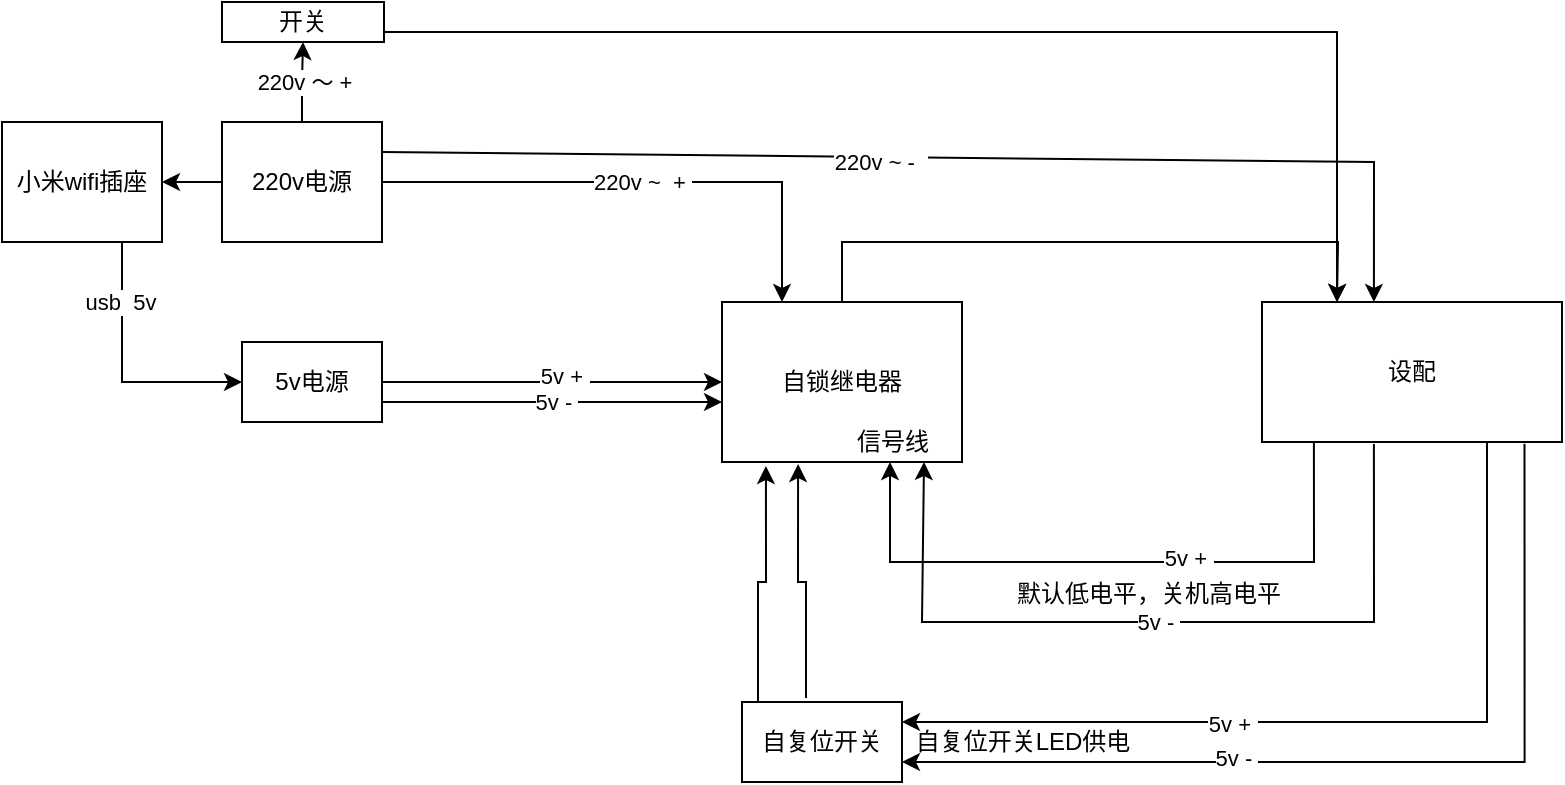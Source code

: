 <mxfile version="17.1.1" type="github">
  <diagram id="GdhvUFtvC-fQR2Oy1b_Q" name="Page-1">
    <mxGraphModel dx="901" dy="487" grid="1" gridSize="10" guides="1" tooltips="1" connect="1" arrows="1" fold="1" page="1" pageScale="1" pageWidth="827" pageHeight="1169" math="0" shadow="0">
      <root>
        <mxCell id="0" />
        <mxCell id="1" parent="0" />
        <mxCell id="pxNG_dInno-5pwJ3HLSa-2" value="自锁继电器" style="rounded=0;whiteSpace=wrap;html=1;" vertex="1" parent="1">
          <mxGeometry x="380" y="290" width="120" height="80" as="geometry" />
        </mxCell>
        <mxCell id="pxNG_dInno-5pwJ3HLSa-30" value="" style="edgeStyle=orthogonalEdgeStyle;rounded=0;orthogonalLoop=1;jettySize=auto;html=1;" edge="1" parent="1" source="pxNG_dInno-5pwJ3HLSa-3" target="pxNG_dInno-5pwJ3HLSa-29">
          <mxGeometry relative="1" as="geometry" />
        </mxCell>
        <mxCell id="pxNG_dInno-5pwJ3HLSa-34" value="220v ～ +" style="edgeLabel;html=1;align=center;verticalAlign=middle;resizable=0;points=[];" vertex="1" connectable="0" parent="pxNG_dInno-5pwJ3HLSa-30">
          <mxGeometry x="0.008" relative="1" as="geometry">
            <mxPoint as="offset" />
          </mxGeometry>
        </mxCell>
        <mxCell id="pxNG_dInno-5pwJ3HLSa-38" value="" style="edgeStyle=orthogonalEdgeStyle;rounded=0;orthogonalLoop=1;jettySize=auto;html=1;" edge="1" parent="1" source="pxNG_dInno-5pwJ3HLSa-3" target="pxNG_dInno-5pwJ3HLSa-37">
          <mxGeometry relative="1" as="geometry" />
        </mxCell>
        <mxCell id="pxNG_dInno-5pwJ3HLSa-3" value="220v电源" style="rounded=0;whiteSpace=wrap;html=1;" vertex="1" parent="1">
          <mxGeometry x="130" y="200" width="80" height="60" as="geometry" />
        </mxCell>
        <mxCell id="pxNG_dInno-5pwJ3HLSa-4" value="220v ~&amp;nbsp; +&amp;nbsp;" style="endArrow=classic;html=1;rounded=0;exitX=1;exitY=0.5;exitDx=0;exitDy=0;entryX=0.25;entryY=0;entryDx=0;entryDy=0;" edge="1" parent="1" source="pxNG_dInno-5pwJ3HLSa-3" target="pxNG_dInno-5pwJ3HLSa-2">
          <mxGeometry width="50" height="50" relative="1" as="geometry">
            <mxPoint x="470" y="430" as="sourcePoint" />
            <mxPoint x="520" y="380" as="targetPoint" />
            <Array as="points">
              <mxPoint x="410" y="230" />
            </Array>
          </mxGeometry>
        </mxCell>
        <mxCell id="pxNG_dInno-5pwJ3HLSa-42" style="edgeStyle=orthogonalEdgeStyle;rounded=0;orthogonalLoop=1;jettySize=auto;html=1;exitX=0.75;exitY=1;exitDx=0;exitDy=0;entryX=1;entryY=0.25;entryDx=0;entryDy=0;" edge="1" parent="1" source="pxNG_dInno-5pwJ3HLSa-5" target="pxNG_dInno-5pwJ3HLSa-14">
          <mxGeometry relative="1" as="geometry" />
        </mxCell>
        <mxCell id="pxNG_dInno-5pwJ3HLSa-44" value="5v +&amp;nbsp;" style="edgeLabel;html=1;align=center;verticalAlign=middle;resizable=0;points=[];" vertex="1" connectable="0" parent="pxNG_dInno-5pwJ3HLSa-42">
          <mxGeometry x="0.236" y="1" relative="1" as="geometry">
            <mxPoint as="offset" />
          </mxGeometry>
        </mxCell>
        <mxCell id="pxNG_dInno-5pwJ3HLSa-43" style="edgeStyle=orthogonalEdgeStyle;rounded=0;orthogonalLoop=1;jettySize=auto;html=1;exitX=0.875;exitY=1.013;exitDx=0;exitDy=0;entryX=1;entryY=0.75;entryDx=0;entryDy=0;exitPerimeter=0;" edge="1" parent="1" source="pxNG_dInno-5pwJ3HLSa-5" target="pxNG_dInno-5pwJ3HLSa-14">
          <mxGeometry relative="1" as="geometry" />
        </mxCell>
        <mxCell id="pxNG_dInno-5pwJ3HLSa-45" value="5v -&amp;nbsp;" style="edgeLabel;html=1;align=center;verticalAlign=middle;resizable=0;points=[];" vertex="1" connectable="0" parent="pxNG_dInno-5pwJ3HLSa-43">
          <mxGeometry x="0.291" y="-2" relative="1" as="geometry">
            <mxPoint as="offset" />
          </mxGeometry>
        </mxCell>
        <mxCell id="pxNG_dInno-5pwJ3HLSa-5" value="设配" style="rounded=0;whiteSpace=wrap;html=1;" vertex="1" parent="1">
          <mxGeometry x="650" y="290" width="150" height="70" as="geometry" />
        </mxCell>
        <mxCell id="pxNG_dInno-5pwJ3HLSa-6" value="" style="endArrow=classic;html=1;rounded=0;exitX=1;exitY=0.25;exitDx=0;exitDy=0;entryX=0.373;entryY=0;entryDx=0;entryDy=0;entryPerimeter=0;" edge="1" parent="1" source="pxNG_dInno-5pwJ3HLSa-3" target="pxNG_dInno-5pwJ3HLSa-5">
          <mxGeometry width="50" height="50" relative="1" as="geometry">
            <mxPoint x="470" y="430" as="sourcePoint" />
            <mxPoint x="520" y="380" as="targetPoint" />
            <Array as="points">
              <mxPoint x="706" y="220" />
            </Array>
          </mxGeometry>
        </mxCell>
        <mxCell id="pxNG_dInno-5pwJ3HLSa-7" value="_" style="edgeLabel;html=1;align=center;verticalAlign=middle;resizable=0;points=[];" vertex="1" connectable="0" parent="pxNG_dInno-5pwJ3HLSa-6">
          <mxGeometry x="-0.118" y="5" relative="1" as="geometry">
            <mxPoint as="offset" />
          </mxGeometry>
        </mxCell>
        <mxCell id="pxNG_dInno-5pwJ3HLSa-8" value="220v ~ -&amp;nbsp;&amp;nbsp;" style="edgeLabel;html=1;align=center;verticalAlign=middle;resizable=0;points=[];" vertex="1" connectable="0" parent="pxNG_dInno-5pwJ3HLSa-6">
          <mxGeometry x="-0.121" y="-2" relative="1" as="geometry">
            <mxPoint as="offset" />
          </mxGeometry>
        </mxCell>
        <mxCell id="pxNG_dInno-5pwJ3HLSa-9" value="" style="endArrow=classic;html=1;rounded=0;exitX=0.5;exitY=0;exitDx=0;exitDy=0;entryX=0.25;entryY=0;entryDx=0;entryDy=0;" edge="1" parent="1" source="pxNG_dInno-5pwJ3HLSa-2" target="pxNG_dInno-5pwJ3HLSa-5">
          <mxGeometry width="50" height="50" relative="1" as="geometry">
            <mxPoint x="470" y="430" as="sourcePoint" />
            <mxPoint x="520" y="380" as="targetPoint" />
            <Array as="points">
              <mxPoint x="440" y="260" />
              <mxPoint x="688" y="260" />
            </Array>
          </mxGeometry>
        </mxCell>
        <mxCell id="pxNG_dInno-5pwJ3HLSa-10" value="" style="endArrow=classic;html=1;rounded=0;exitX=0.173;exitY=1;exitDx=0;exitDy=0;exitPerimeter=0;entryX=0.48;entryY=1;entryDx=0;entryDy=0;entryPerimeter=0;" edge="1" parent="1" source="pxNG_dInno-5pwJ3HLSa-5" target="pxNG_dInno-5pwJ3HLSa-13">
          <mxGeometry width="50" height="50" relative="1" as="geometry">
            <mxPoint x="470" y="430" as="sourcePoint" />
            <mxPoint x="520" y="380" as="targetPoint" />
            <Array as="points">
              <mxPoint x="676" y="420" />
              <mxPoint x="464" y="420" />
            </Array>
          </mxGeometry>
        </mxCell>
        <mxCell id="pxNG_dInno-5pwJ3HLSa-11" value="5v +&amp;nbsp;" style="edgeLabel;html=1;align=center;verticalAlign=middle;resizable=0;points=[];" vertex="1" connectable="0" parent="pxNG_dInno-5pwJ3HLSa-10">
          <mxGeometry x="-0.237" y="-2" relative="1" as="geometry">
            <mxPoint as="offset" />
          </mxGeometry>
        </mxCell>
        <mxCell id="pxNG_dInno-5pwJ3HLSa-12" value="5v -&amp;nbsp;" style="endArrow=classic;html=1;rounded=0;exitX=0.373;exitY=1.014;exitDx=0;exitDy=0;exitPerimeter=0;entryX=0.82;entryY=1;entryDx=0;entryDy=0;entryPerimeter=0;" edge="1" parent="1" source="pxNG_dInno-5pwJ3HLSa-5" target="pxNG_dInno-5pwJ3HLSa-13">
          <mxGeometry width="50" height="50" relative="1" as="geometry">
            <mxPoint x="470" y="430" as="sourcePoint" />
            <mxPoint x="520" y="380" as="targetPoint" />
            <Array as="points">
              <mxPoint x="706" y="450" />
              <mxPoint x="480" y="450" />
            </Array>
          </mxGeometry>
        </mxCell>
        <mxCell id="pxNG_dInno-5pwJ3HLSa-13" value="信号线" style="text;html=1;align=center;verticalAlign=middle;resizable=0;points=[];autosize=1;strokeColor=none;fillColor=none;" vertex="1" parent="1">
          <mxGeometry x="440" y="350" width="50" height="20" as="geometry" />
        </mxCell>
        <mxCell id="pxNG_dInno-5pwJ3HLSa-14" value="自复位开关" style="rounded=0;whiteSpace=wrap;html=1;" vertex="1" parent="1">
          <mxGeometry x="390" y="490" width="80" height="40" as="geometry" />
        </mxCell>
        <mxCell id="pxNG_dInno-5pwJ3HLSa-15" value="" style="endArrow=classic;html=1;rounded=0;entryX=0.183;entryY=1.025;entryDx=0;entryDy=0;entryPerimeter=0;exitX=0.1;exitY=0;exitDx=0;exitDy=0;exitPerimeter=0;edgeStyle=orthogonalEdgeStyle;" edge="1" parent="1" source="pxNG_dInno-5pwJ3HLSa-14" target="pxNG_dInno-5pwJ3HLSa-2">
          <mxGeometry width="50" height="50" relative="1" as="geometry">
            <mxPoint x="180" y="450" as="sourcePoint" />
            <mxPoint x="520" y="380" as="targetPoint" />
          </mxGeometry>
        </mxCell>
        <mxCell id="pxNG_dInno-5pwJ3HLSa-17" value="" style="endArrow=classic;html=1;rounded=0;exitX=0.4;exitY=-0.05;exitDx=0;exitDy=0;exitPerimeter=0;entryX=0.317;entryY=1.013;entryDx=0;entryDy=0;entryPerimeter=0;edgeStyle=orthogonalEdgeStyle;" edge="1" parent="1" source="pxNG_dInno-5pwJ3HLSa-14" target="pxNG_dInno-5pwJ3HLSa-2">
          <mxGeometry width="50" height="50" relative="1" as="geometry">
            <mxPoint x="470" y="430" as="sourcePoint" />
            <mxPoint x="520" y="380" as="targetPoint" />
          </mxGeometry>
        </mxCell>
        <mxCell id="pxNG_dInno-5pwJ3HLSa-20" value="默认低电平，关机高电平" style="text;html=1;align=center;verticalAlign=middle;resizable=0;points=[];autosize=1;strokeColor=none;fillColor=none;" vertex="1" parent="1">
          <mxGeometry x="518" y="426" width="150" height="20" as="geometry" />
        </mxCell>
        <mxCell id="pxNG_dInno-5pwJ3HLSa-21" value="&lt;span&gt;5v电源&lt;/span&gt;" style="rounded=0;whiteSpace=wrap;html=1;" vertex="1" parent="1">
          <mxGeometry x="140" y="310" width="70" height="40" as="geometry" />
        </mxCell>
        <mxCell id="pxNG_dInno-5pwJ3HLSa-24" value="" style="endArrow=classic;html=1;rounded=0;exitX=1;exitY=0.75;exitDx=0;exitDy=0;" edge="1" parent="1" source="pxNG_dInno-5pwJ3HLSa-21">
          <mxGeometry width="50" height="50" relative="1" as="geometry">
            <mxPoint x="210" y="350" as="sourcePoint" />
            <mxPoint x="380" y="340" as="targetPoint" />
          </mxGeometry>
        </mxCell>
        <mxCell id="pxNG_dInno-5pwJ3HLSa-27" value="5v -&amp;nbsp;" style="edgeLabel;html=1;align=center;verticalAlign=middle;resizable=0;points=[];" vertex="1" connectable="0" parent="pxNG_dInno-5pwJ3HLSa-24">
          <mxGeometry x="0.024" relative="1" as="geometry">
            <mxPoint as="offset" />
          </mxGeometry>
        </mxCell>
        <mxCell id="pxNG_dInno-5pwJ3HLSa-25" value="" style="endArrow=classic;html=1;rounded=0;exitX=1;exitY=0.5;exitDx=0;exitDy=0;" edge="1" parent="1" source="pxNG_dInno-5pwJ3HLSa-21" target="pxNG_dInno-5pwJ3HLSa-2">
          <mxGeometry width="50" height="50" relative="1" as="geometry">
            <mxPoint x="470" y="430" as="sourcePoint" />
            <mxPoint x="520" y="380" as="targetPoint" />
          </mxGeometry>
        </mxCell>
        <mxCell id="pxNG_dInno-5pwJ3HLSa-26" value="5v +&amp;nbsp;" style="edgeLabel;html=1;align=center;verticalAlign=middle;resizable=0;points=[];" vertex="1" connectable="0" parent="pxNG_dInno-5pwJ3HLSa-25">
          <mxGeometry x="0.071" y="3" relative="1" as="geometry">
            <mxPoint as="offset" />
          </mxGeometry>
        </mxCell>
        <mxCell id="pxNG_dInno-5pwJ3HLSa-33" style="edgeStyle=orthogonalEdgeStyle;rounded=0;orthogonalLoop=1;jettySize=auto;html=1;exitX=1;exitY=0.75;exitDx=0;exitDy=0;entryX=0.25;entryY=0;entryDx=0;entryDy=0;" edge="1" parent="1" source="pxNG_dInno-5pwJ3HLSa-29" target="pxNG_dInno-5pwJ3HLSa-5">
          <mxGeometry relative="1" as="geometry">
            <mxPoint x="681" y="125.241" as="targetPoint" />
          </mxGeometry>
        </mxCell>
        <mxCell id="pxNG_dInno-5pwJ3HLSa-29" value="开关" style="rounded=0;whiteSpace=wrap;html=1;" vertex="1" parent="1">
          <mxGeometry x="130" y="140" width="81" height="20" as="geometry" />
        </mxCell>
        <mxCell id="pxNG_dInno-5pwJ3HLSa-39" style="edgeStyle=orthogonalEdgeStyle;rounded=0;orthogonalLoop=1;jettySize=auto;html=1;exitX=0.75;exitY=1;exitDx=0;exitDy=0;entryX=0;entryY=0.5;entryDx=0;entryDy=0;" edge="1" parent="1" source="pxNG_dInno-5pwJ3HLSa-37" target="pxNG_dInno-5pwJ3HLSa-21">
          <mxGeometry relative="1" as="geometry" />
        </mxCell>
        <mxCell id="pxNG_dInno-5pwJ3HLSa-40" value="usb&amp;nbsp; 5v&lt;br&gt;" style="edgeLabel;html=1;align=center;verticalAlign=middle;resizable=0;points=[];" vertex="1" connectable="0" parent="pxNG_dInno-5pwJ3HLSa-39">
          <mxGeometry x="-0.524" y="-1" relative="1" as="geometry">
            <mxPoint y="-1" as="offset" />
          </mxGeometry>
        </mxCell>
        <mxCell id="pxNG_dInno-5pwJ3HLSa-37" value="小米wifi插座" style="rounded=0;whiteSpace=wrap;html=1;" vertex="1" parent="1">
          <mxGeometry x="20" y="200" width="80" height="60" as="geometry" />
        </mxCell>
        <mxCell id="pxNG_dInno-5pwJ3HLSa-46" value="自复位开关LED供电" style="text;html=1;align=center;verticalAlign=middle;resizable=0;points=[];autosize=1;strokeColor=none;fillColor=none;" vertex="1" parent="1">
          <mxGeometry x="470" y="500" width="120" height="20" as="geometry" />
        </mxCell>
      </root>
    </mxGraphModel>
  </diagram>
</mxfile>
